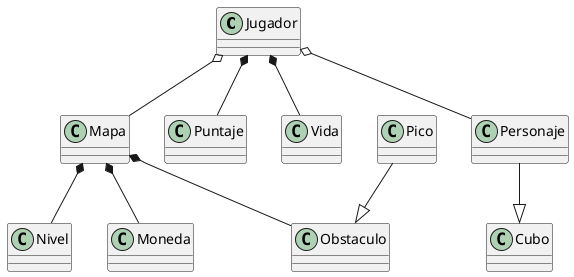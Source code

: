 @startuml Geometrydahss

class Jugador
class Obstaculo
class Mapa 
class Nivel
class Moneda 
class Puntaje
class Vida
class Personaje 
class Pico 
class Cubo 

Jugador o-- Personaje
Jugador *-- Puntaje
Mapa *-- Nivel
Personaje --|> Cubo
Pico --|> Obstaculo
Mapa *-- Obstaculo
Jugador *-- Vida
Mapa *-- Moneda
Jugador o-- Mapa

@enduml